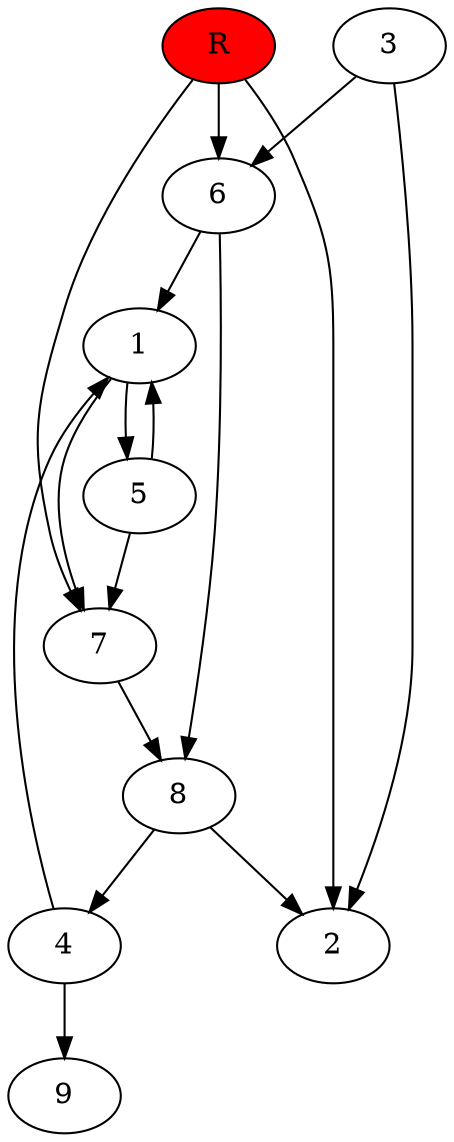 digraph prb17852 {
	1
	2
	3
	4
	5
	6
	7
	8
	R [fillcolor="#ff0000" style=filled]
	1 -> 5
	1 -> 7
	3 -> 2
	3 -> 6
	4 -> 1
	4 -> 9
	5 -> 1
	5 -> 7
	6 -> 1
	6 -> 8
	7 -> 8
	8 -> 2
	8 -> 4
	R -> 2
	R -> 6
	R -> 7
}
